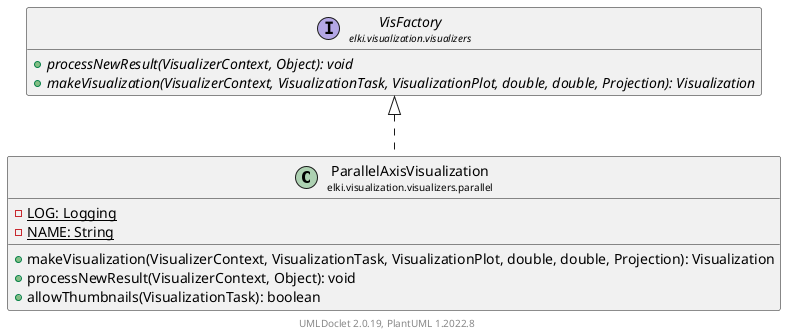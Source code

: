 @startuml
    remove .*\.(Instance|Par|Parameterizer|Factory)$
    set namespaceSeparator none
    hide empty fields
    hide empty methods

    class "<size:14>ParallelAxisVisualization\n<size:10>elki.visualization.visualizers.parallel" as elki.visualization.visualizers.parallel.ParallelAxisVisualization [[ParallelAxisVisualization.html]] {
        {static} -LOG: Logging
        {static} -NAME: String
        +makeVisualization(VisualizerContext, VisualizationTask, VisualizationPlot, double, double, Projection): Visualization
        +processNewResult(VisualizerContext, Object): void
        +allowThumbnails(VisualizationTask): boolean
    }

    interface "<size:14>VisFactory\n<size:10>elki.visualization.visualizers" as elki.visualization.visualizers.VisFactory [[../VisFactory.html]] {
        {abstract} +processNewResult(VisualizerContext, Object): void
        {abstract} +makeVisualization(VisualizerContext, VisualizationTask, VisualizationPlot, double, double, Projection): Visualization
    }
    class "<size:14>ParallelAxisVisualization.Instance\n<size:10>elki.visualization.visualizers.parallel" as elki.visualization.visualizers.parallel.ParallelAxisVisualization.Instance [[ParallelAxisVisualization.Instance.html]]

    elki.visualization.visualizers.VisFactory <|.. elki.visualization.visualizers.parallel.ParallelAxisVisualization
    elki.visualization.visualizers.parallel.ParallelAxisVisualization +-- elki.visualization.visualizers.parallel.ParallelAxisVisualization.Instance

    center footer UMLDoclet 2.0.19, PlantUML 1.2022.8
@enduml
